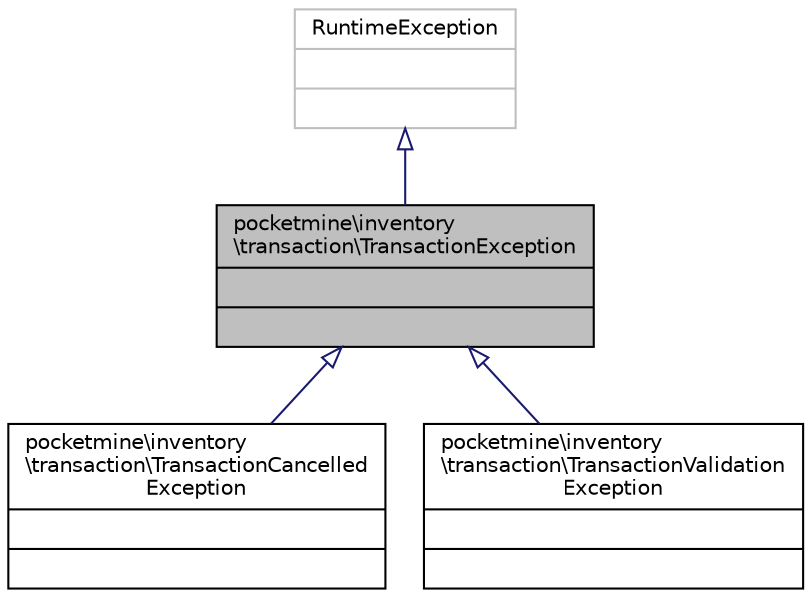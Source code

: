 digraph "pocketmine\inventory\transaction\TransactionException"
{
 // INTERACTIVE_SVG=YES
 // LATEX_PDF_SIZE
  edge [fontname="Helvetica",fontsize="10",labelfontname="Helvetica",labelfontsize="10"];
  node [fontname="Helvetica",fontsize="10",shape=record];
  Node1 [label="{pocketmine\\inventory\l\\transaction\\TransactionException\n||}",height=0.2,width=0.4,color="black", fillcolor="grey75", style="filled", fontcolor="black",tooltip=" "];
  Node2 -> Node1 [dir="back",color="midnightblue",fontsize="10",style="solid",arrowtail="onormal",fontname="Helvetica"];
  Node2 [label="{RuntimeException\n||}",height=0.2,width=0.4,color="grey75", fillcolor="white", style="filled",tooltip=" "];
  Node1 -> Node3 [dir="back",color="midnightblue",fontsize="10",style="solid",arrowtail="onormal",fontname="Helvetica"];
  Node3 [label="{pocketmine\\inventory\l\\transaction\\TransactionCancelled\lException\n||}",height=0.2,width=0.4,color="black", fillcolor="white", style="filled",URL="$dd/d12/classpocketmine_1_1inventory_1_1transaction_1_1_transaction_cancelled_exception.html",tooltip=" "];
  Node1 -> Node4 [dir="back",color="midnightblue",fontsize="10",style="solid",arrowtail="onormal",fontname="Helvetica"];
  Node4 [label="{pocketmine\\inventory\l\\transaction\\TransactionValidation\lException\n||}",height=0.2,width=0.4,color="black", fillcolor="white", style="filled",URL="$db/dea/classpocketmine_1_1inventory_1_1transaction_1_1_transaction_validation_exception.html",tooltip=" "];
}
